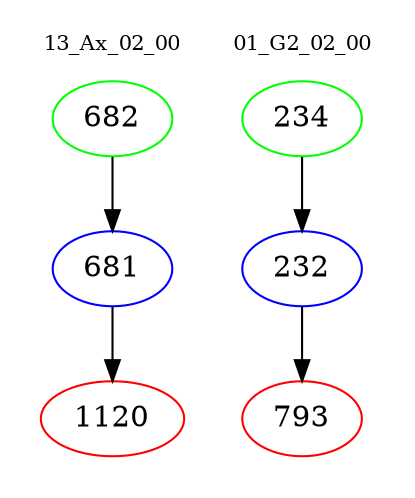digraph{
subgraph cluster_0 {
color = white
label = "13_Ax_02_00";
fontsize=10;
T0_682 [label="682", color="green"]
T0_682 -> T0_681 [color="black"]
T0_681 [label="681", color="blue"]
T0_681 -> T0_1120 [color="black"]
T0_1120 [label="1120", color="red"]
}
subgraph cluster_1 {
color = white
label = "01_G2_02_00";
fontsize=10;
T1_234 [label="234", color="green"]
T1_234 -> T1_232 [color="black"]
T1_232 [label="232", color="blue"]
T1_232 -> T1_793 [color="black"]
T1_793 [label="793", color="red"]
}
}
